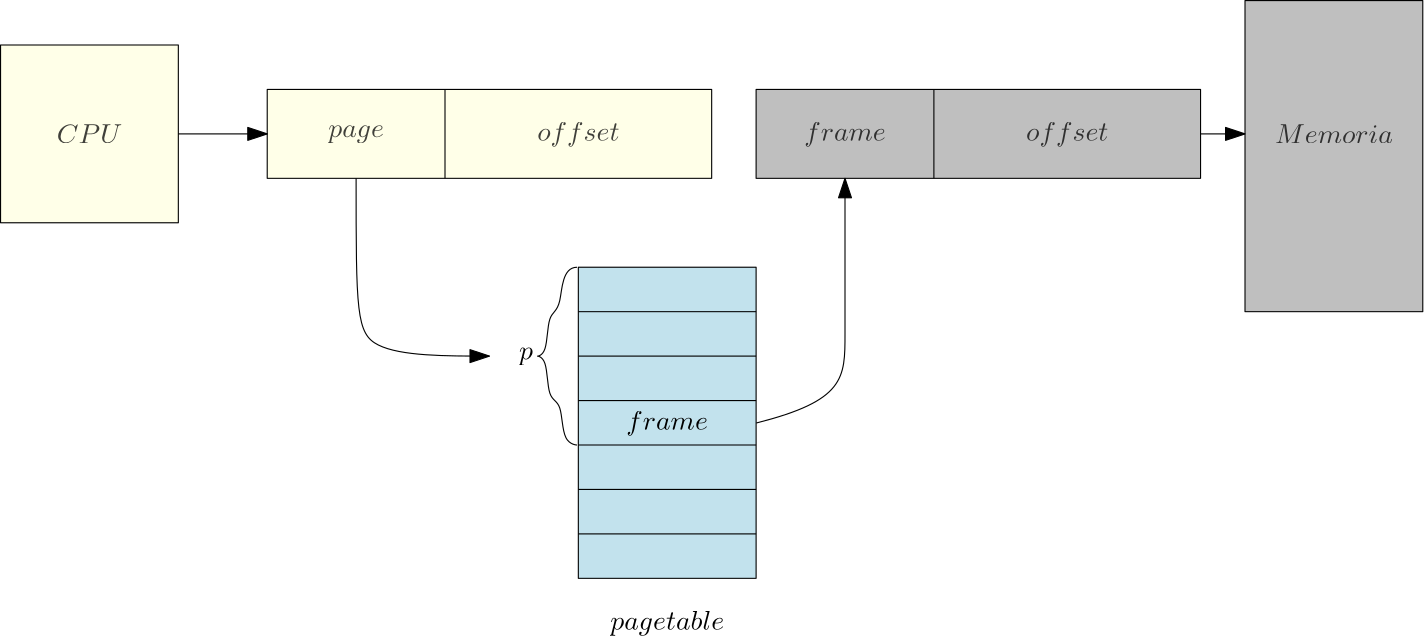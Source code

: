 <?xml version="1.0"?>
<!DOCTYPE ipe SYSTEM "ipe.dtd">
<ipe version="70218" creator="Ipe 7.2.28">
<info created="D:20231211111239" modified="D:20231211115201"/>
<ipestyle name="basic">
<symbol name="arrow/arc(spx)">
<path stroke="sym-stroke" fill="sym-stroke" pen="sym-pen">
0 0 m
-1 0.333 l
-1 -0.333 l
h
</path>
</symbol>
<symbol name="arrow/farc(spx)">
<path stroke="sym-stroke" fill="white" pen="sym-pen">
0 0 m
-1 0.333 l
-1 -0.333 l
h
</path>
</symbol>
<symbol name="arrow/ptarc(spx)">
<path stroke="sym-stroke" fill="sym-stroke" pen="sym-pen">
0 0 m
-1 0.333 l
-0.8 0 l
-1 -0.333 l
h
</path>
</symbol>
<symbol name="arrow/fptarc(spx)">
<path stroke="sym-stroke" fill="white" pen="sym-pen">
0 0 m
-1 0.333 l
-0.8 0 l
-1 -0.333 l
h
</path>
</symbol>
<symbol name="mark/circle(sx)" transformations="translations">
<path fill="sym-stroke">
0.6 0 0 0.6 0 0 e
0.4 0 0 0.4 0 0 e
</path>
</symbol>
<symbol name="mark/disk(sx)" transformations="translations">
<path fill="sym-stroke">
0.6 0 0 0.6 0 0 e
</path>
</symbol>
<symbol name="mark/fdisk(sfx)" transformations="translations">
<group>
<path fill="sym-fill">
0.5 0 0 0.5 0 0 e
</path>
<path fill="sym-stroke" fillrule="eofill">
0.6 0 0 0.6 0 0 e
0.4 0 0 0.4 0 0 e
</path>
</group>
</symbol>
<symbol name="mark/box(sx)" transformations="translations">
<path fill="sym-stroke" fillrule="eofill">
-0.6 -0.6 m
0.6 -0.6 l
0.6 0.6 l
-0.6 0.6 l
h
-0.4 -0.4 m
0.4 -0.4 l
0.4 0.4 l
-0.4 0.4 l
h
</path>
</symbol>
<symbol name="mark/square(sx)" transformations="translations">
<path fill="sym-stroke">
-0.6 -0.6 m
0.6 -0.6 l
0.6 0.6 l
-0.6 0.6 l
h
</path>
</symbol>
<symbol name="mark/fsquare(sfx)" transformations="translations">
<group>
<path fill="sym-fill">
-0.5 -0.5 m
0.5 -0.5 l
0.5 0.5 l
-0.5 0.5 l
h
</path>
<path fill="sym-stroke" fillrule="eofill">
-0.6 -0.6 m
0.6 -0.6 l
0.6 0.6 l
-0.6 0.6 l
h
-0.4 -0.4 m
0.4 -0.4 l
0.4 0.4 l
-0.4 0.4 l
h
</path>
</group>
</symbol>
<symbol name="mark/cross(sx)" transformations="translations">
<group>
<path fill="sym-stroke">
-0.43 -0.57 m
0.57 0.43 l
0.43 0.57 l
-0.57 -0.43 l
h
</path>
<path fill="sym-stroke">
-0.43 0.57 m
0.57 -0.43 l
0.43 -0.57 l
-0.57 0.43 l
h
</path>
</group>
</symbol>
<symbol name="arrow/fnormal(spx)">
<path stroke="sym-stroke" fill="white" pen="sym-pen">
0 0 m
-1 0.333 l
-1 -0.333 l
h
</path>
</symbol>
<symbol name="arrow/pointed(spx)">
<path stroke="sym-stroke" fill="sym-stroke" pen="sym-pen">
0 0 m
-1 0.333 l
-0.8 0 l
-1 -0.333 l
h
</path>
</symbol>
<symbol name="arrow/fpointed(spx)">
<path stroke="sym-stroke" fill="white" pen="sym-pen">
0 0 m
-1 0.333 l
-0.8 0 l
-1 -0.333 l
h
</path>
</symbol>
<symbol name="arrow/linear(spx)">
<path stroke="sym-stroke" pen="sym-pen">
-1 0.333 m
0 0 l
-1 -0.333 l
</path>
</symbol>
<symbol name="arrow/fdouble(spx)">
<path stroke="sym-stroke" fill="white" pen="sym-pen">
0 0 m
-1 0.333 l
-1 -0.333 l
h
-1 0 m
-2 0.333 l
-2 -0.333 l
h
</path>
</symbol>
<symbol name="arrow/double(spx)">
<path stroke="sym-stroke" fill="sym-stroke" pen="sym-pen">
0 0 m
-1 0.333 l
-1 -0.333 l
h
-1 0 m
-2 0.333 l
-2 -0.333 l
h
</path>
</symbol>
<symbol name="arrow/mid-normal(spx)">
<path stroke="sym-stroke" fill="sym-stroke" pen="sym-pen">
0.5 0 m
-0.5 0.333 l
-0.5 -0.333 l
h
</path>
</symbol>
<symbol name="arrow/mid-fnormal(spx)">
<path stroke="sym-stroke" fill="white" pen="sym-pen">
0.5 0 m
-0.5 0.333 l
-0.5 -0.333 l
h
</path>
</symbol>
<symbol name="arrow/mid-pointed(spx)">
<path stroke="sym-stroke" fill="sym-stroke" pen="sym-pen">
0.5 0 m
-0.5 0.333 l
-0.3 0 l
-0.5 -0.333 l
h
</path>
</symbol>
<symbol name="arrow/mid-fpointed(spx)">
<path stroke="sym-stroke" fill="white" pen="sym-pen">
0.5 0 m
-0.5 0.333 l
-0.3 0 l
-0.5 -0.333 l
h
</path>
</symbol>
<symbol name="arrow/mid-double(spx)">
<path stroke="sym-stroke" fill="sym-stroke" pen="sym-pen">
1 0 m
0 0.333 l
0 -0.333 l
h
0 0 m
-1 0.333 l
-1 -0.333 l
h
</path>
</symbol>
<symbol name="arrow/mid-fdouble(spx)">
<path stroke="sym-stroke" fill="white" pen="sym-pen">
1 0 m
0 0.333 l
0 -0.333 l
h
0 0 m
-1 0.333 l
-1 -0.333 l
h
</path>
</symbol>
<anglesize name="22.5 deg" value="22.5"/>
<anglesize name="30 deg" value="30"/>
<anglesize name="45 deg" value="45"/>
<anglesize name="60 deg" value="60"/>
<anglesize name="90 deg" value="90"/>
<arrowsize name="large" value="10"/>
<arrowsize name="small" value="5"/>
<arrowsize name="tiny" value="3"/>
<color name="blue" value="0 0 1"/>
<color name="brown" value="0.647 0.165 0.165"/>
<color name="darkblue" value="0 0 0.545"/>
<color name="darkcyan" value="0 0.545 0.545"/>
<color name="darkgray" value="0.663"/>
<color name="darkgreen" value="0 0.392 0"/>
<color name="darkmagenta" value="0.545 0 0.545"/>
<color name="darkorange" value="1 0.549 0"/>
<color name="darkred" value="0.545 0 0"/>
<color name="gold" value="1 0.843 0"/>
<color name="gray" value="0.745"/>
<color name="green" value="0 1 0"/>
<color name="lightblue" value="0.678 0.847 0.902"/>
<color name="lightcyan" value="0.878 1 1"/>
<color name="lightgray" value="0.827"/>
<color name="lightgreen" value="0.565 0.933 0.565"/>
<color name="lightyellow" value="1 1 0.878"/>
<color name="navy" value="0 0 0.502"/>
<color name="orange" value="1 0.647 0"/>
<color name="pink" value="1 0.753 0.796"/>
<color name="purple" value="0.627 0.125 0.941"/>
<color name="red" value="1 0 0"/>
<color name="seagreen" value="0.18 0.545 0.341"/>
<color name="turquoise" value="0.251 0.878 0.816"/>
<color name="violet" value="0.933 0.51 0.933"/>
<color name="yellow" value="1 1 0"/>
<dashstyle name="dash dot dotted" value="[4 2 1 2 1 2] 0"/>
<dashstyle name="dash dotted" value="[4 2 1 2] 0"/>
<dashstyle name="dashed" value="[4] 0"/>
<dashstyle name="dotted" value="[1 3] 0"/>
<gridsize name="10 pts (~3.5 mm)" value="10"/>
<gridsize name="14 pts (~5 mm)" value="14"/>
<gridsize name="16 pts (~6 mm)" value="16"/>
<gridsize name="20 pts (~7 mm)" value="20"/>
<gridsize name="28 pts (~10 mm)" value="28"/>
<gridsize name="32 pts (~12 mm)" value="32"/>
<gridsize name="4 pts" value="4"/>
<gridsize name="56 pts (~20 mm)" value="56"/>
<gridsize name="8 pts (~3 mm)" value="8"/>
<opacity name="10%" value="0.1"/>
<opacity name="30%" value="0.3"/>
<opacity name="50%" value="0.5"/>
<opacity name="75%" value="0.75"/>
<pen name="fat" value="1.2"/>
<pen name="heavier" value="0.8"/>
<pen name="ultrafat" value="2"/>
<symbolsize name="large" value="5"/>
<symbolsize name="small" value="2"/>
<symbolsize name="tiny" value="1.1"/>
<textsize name="Huge" value="\Huge"/>
<textsize name="LARGE" value="\LARGE"/>
<textsize name="Large" value="\Large"/>
<textsize name="footnote" value="\footnotesize"/>
<textsize name="huge" value="\huge"/>
<textsize name="large" value="\large"/>
<textsize name="script" value="\scriptsize"/>
<textsize name="small" value="\small"/>
<textsize name="tiny" value="\tiny"/>
<textstyle name="center" begin="\begin{center}" end="\end{center}"/>
<textstyle name="item" begin="\begin{itemize}\item{}" end="\end{itemize}"/>
<textstyle name="itemize" begin="\begin{itemize}" end="\end{itemize}"/>
<tiling name="falling" angle="-60" step="4" width="1"/>
<tiling name="rising" angle="30" step="4" width="1"/>
</ipestyle>
<page>
<layer name="alpha"/>
<view layers="alpha" active="alpha"/>
<path layer="alpha" matrix="1 0 0 1 16 0" stroke="black" fill="lightyellow" opacity="75%" stroke-opacity="opaque">
64 704 m
64 640 l
128 640 l
128 704 l
h
</path>
<path stroke="black" fill="lightyellow" opacity="75%" stroke-opacity="opaque">
176 688 m
176 656 l
336 656 l
336 688 l
h
</path>
<path stroke="black" fill="darkgray" opacity="75%" stroke-opacity="opaque">
240 688 m
240 656 l
</path>
<text transformations="translations" pos="288 672" stroke="black" type="label" width="29.635" height="6.926" depth="1.93" halign="center" valign="center" style="math" opacity="75%">offset</text>
<text matrix="1 0 0 1 -80 0" transformations="translations" pos="288 672" stroke="black" type="label" width="20.027" height="4.297" depth="1.93" halign="center" valign="center" style="math" opacity="75%">page</text>
<text matrix="1 0 0 1 -176 0" transformations="translations" pos="288 672" stroke="black" type="label" width="23.501" height="6.808" depth="0" halign="center" valign="center" style="math" opacity="75%">CPU</text>
<path matrix="1 0 0 1 176 0" stroke="black" fill="darkgray" opacity="75%" stroke-opacity="opaque">
176 688 m
176 656 l
336 656 l
336 688 l
h
</path>
<path matrix="1 0 0 1 176 0" stroke="black" fill="darkgray" opacity="75%" stroke-opacity="opaque">
240 688 m
240 656 l
</path>
<text matrix="1 0 0 1 176 0" transformations="translations" pos="288 672" stroke="black" type="label" width="29.635" height="6.926" depth="1.93" halign="center" valign="center" style="math" opacity="75%">offset</text>
<text matrix="1 0 0 1 96 0" transformations="translations" pos="288 672" stroke="black" type="label" width="29.374" height="6.926" depth="1.93" halign="center" valign="center" style="math" opacity="75%">frame</text>
<path stroke="black" fill="lightblue" opacity="75%" stroke-opacity="opaque">
288 624 m
288 512 l
352 512 l
352 624 l
h
</path>
<path stroke="black" fill="darkgray" opacity="75%" stroke-opacity="opaque">
288 608 m
352 608 l
</path>
<path stroke="black" fill="darkgray" opacity="75%" stroke-opacity="opaque">
288 592 m
352 592 l
</path>
<path stroke="black" fill="darkgray" opacity="75%" stroke-opacity="opaque">
288 576 m
352 576 l
</path>
<path stroke="black" fill="darkgray" opacity="75%" stroke-opacity="opaque">
288 560 m
352 560 l
</path>
<path stroke="black" fill="darkgray" opacity="75%" stroke-opacity="opaque">
288 544 m
352 544 l
</path>
<path stroke="black" fill="darkgray" opacity="75%" stroke-opacity="opaque">
288 528 m
352 528 l
</path>
<text matrix="1 0 0 1 32 -176" transformations="translations" pos="288 672" stroke="black" type="label" width="40.974" height="6.926" depth="1.93" halign="center" valign="center" style="math">page table</text>
<path matrix="0.333333 0 0 1 191.53 -0.01" stroke="black">
288 624 m
272 624
272 608
256 608
256 592
240 592
256 592
256 576
272 576
272 560
288 560
288 560 c
</path>
<text matrix="1 0 0 1 -18.8211 -80" transformations="translations" pos="288 672" stroke="black" type="label" width="5.012" height="4.297" depth="1.93" halign="center" valign="center" style="math">p</text>
<text matrix="1 0 0 1 31.9396 -103.974" transformations="translations" pos="288 672" stroke="black" type="label" width="29.374" height="6.926" depth="1.93" halign="center" valign="center" style="math">frame</text>
<path stroke="black" arrow="normal/normal">
208 656 m
208 608
208 592
240 592
256 592 c
</path>
<path stroke="black" arrow="normal/normal">
352.057 567.915 m
384 576
384 592
384 640
384 656 c
</path>
<path matrix="1 0 0 1 240 96" stroke="black" fill="darkgray" opacity="75%" stroke-opacity="opaque">
288 624 m
288 512 l
352 512 l
352 624 l
h
</path>
<text matrix="1 0 0 1 272 0" transformations="translations" pos="288 672" stroke="black" type="label" width="42.437" height="6.808" depth="0" halign="center" valign="center" style="math" opacity="75%">Memoria</text>
<path stroke="black" arrow="normal/normal">
512 672 m
528 672 l
</path>
<path stroke="black" arrow="normal/normal">
144 672 m
176 672 l
</path>
</page>
</ipe>
